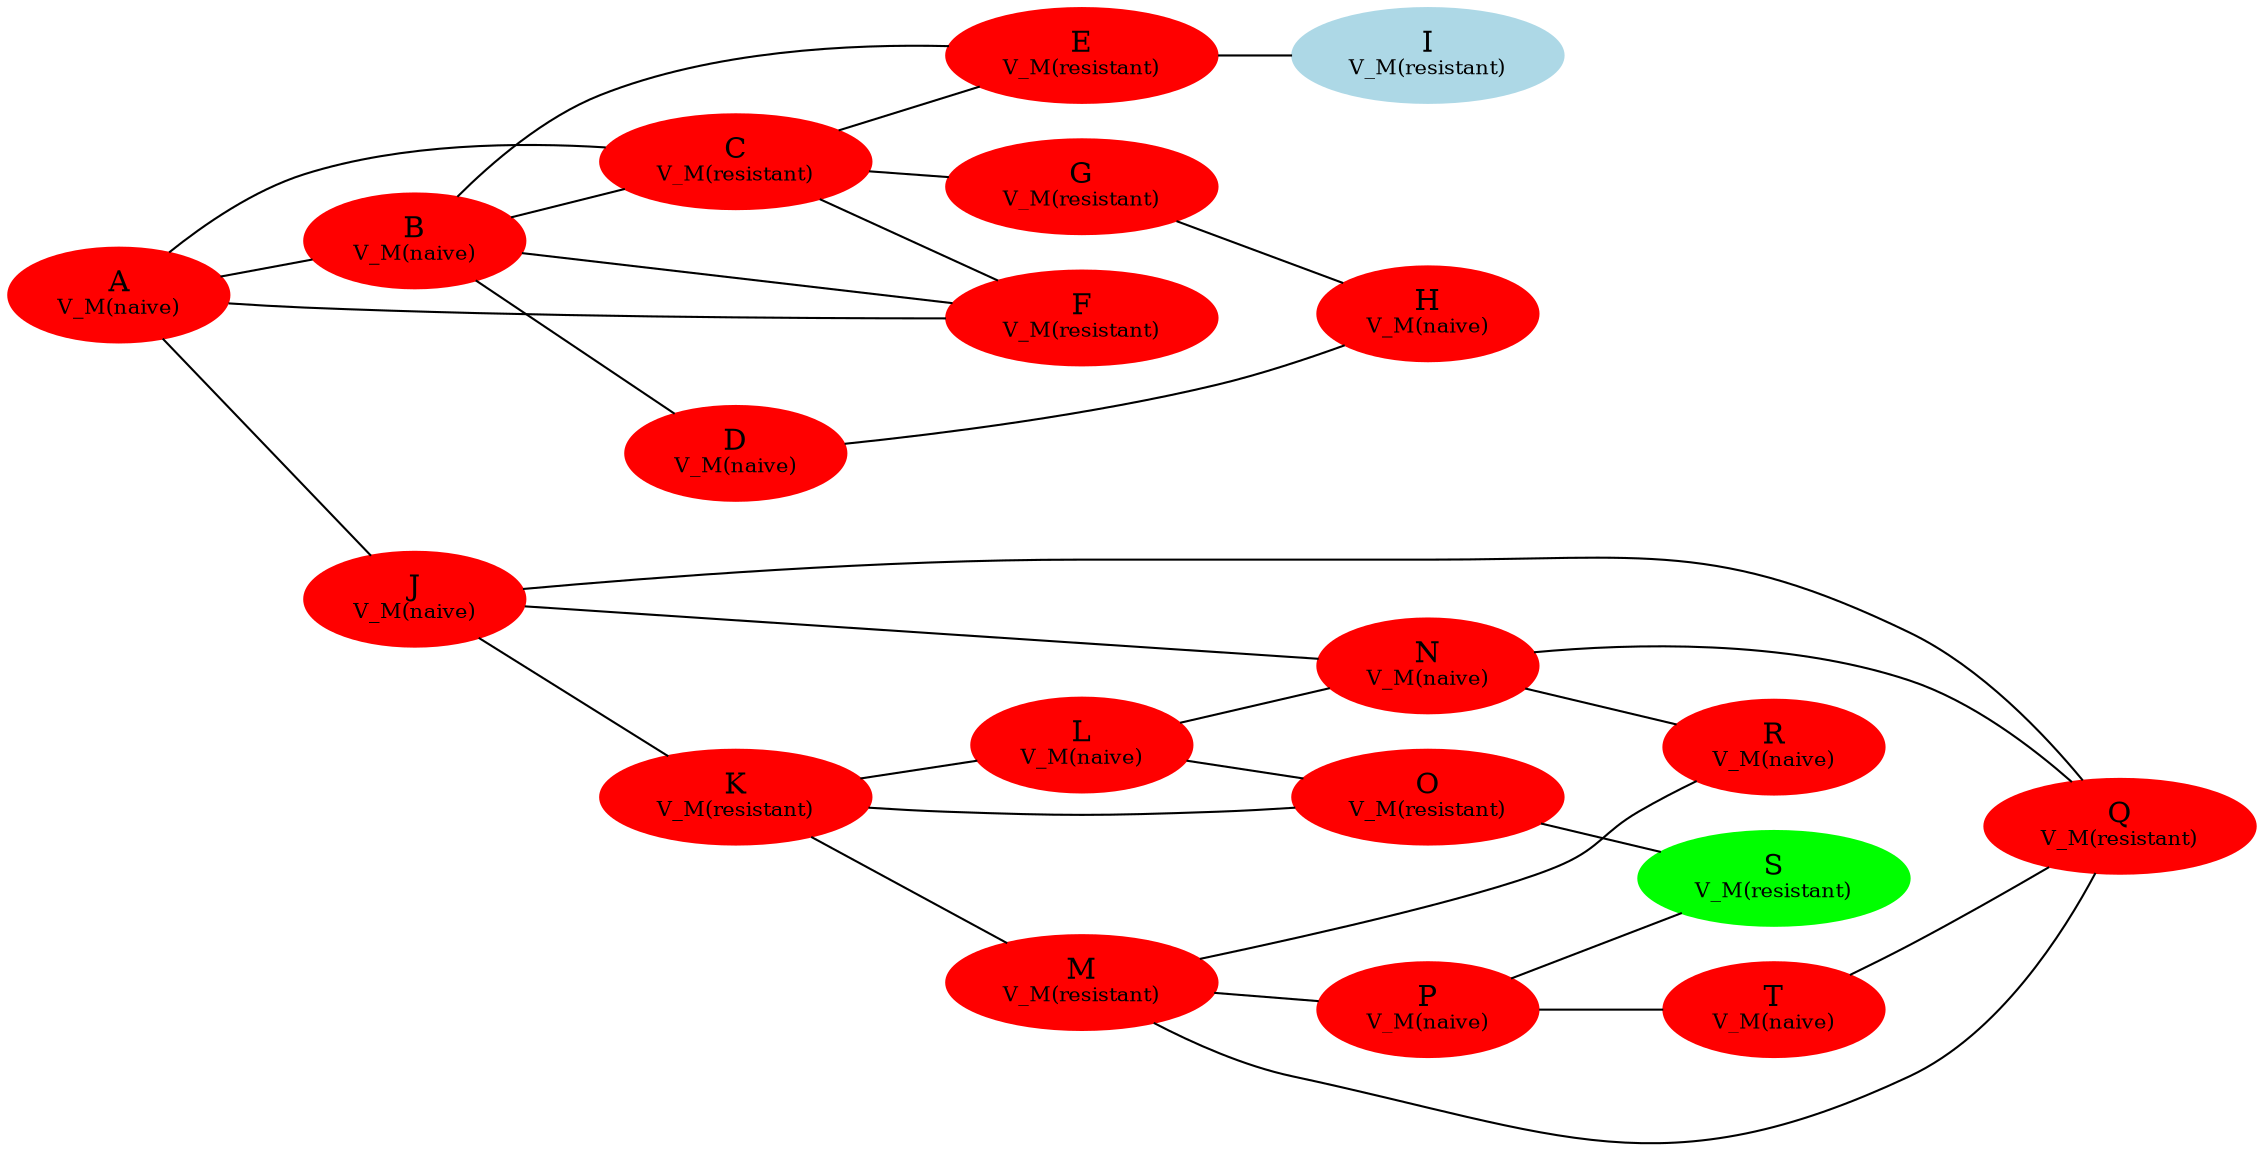 graph {
 rankdir=LR;
A[label=<A<BR /><FONT POINT-SIZE="10">V_M(naive)</FONT>>,style=filled, color=red];
B[label=<B<BR /><FONT POINT-SIZE="10">V_M(naive)</FONT>>,style=filled, color=red];
C[label=<C<BR /><FONT POINT-SIZE="10">V_M(resistant)</FONT>>,style=filled, color=red];
D[label=<D<BR /><FONT POINT-SIZE="10">V_M(naive)</FONT>>,style=filled, color=red];
E[label=<E<BR /><FONT POINT-SIZE="10">V_M(resistant)</FONT>>,style=filled, color=red];
F[label=<F<BR /><FONT POINT-SIZE="10">V_M(resistant)</FONT>>,style=filled, color=red];
G[label=<G<BR /><FONT POINT-SIZE="10">V_M(resistant)</FONT>>,style=filled, color=red];
H[label=<H<BR /><FONT POINT-SIZE="10">V_M(naive)</FONT>>,style=filled, color=red];
I[label=<I<BR /><FONT POINT-SIZE="10">V_M(resistant)</FONT>>,style=filled, color=lightblue];
J[label=<J<BR /><FONT POINT-SIZE="10">V_M(naive)</FONT>>,style=filled, color=red];
K[label=<K<BR /><FONT POINT-SIZE="10">V_M(resistant)</FONT>>,style=filled, color=red];
L[label=<L<BR /><FONT POINT-SIZE="10">V_M(naive)</FONT>>,style=filled, color=red];
M[label=<M<BR /><FONT POINT-SIZE="10">V_M(resistant)</FONT>>,style=filled, color=red];
N[label=<N<BR /><FONT POINT-SIZE="10">V_M(naive)</FONT>>,style=filled, color=red];
O[label=<O<BR /><FONT POINT-SIZE="10">V_M(resistant)</FONT>>,style=filled, color=red];
P[label=<P<BR /><FONT POINT-SIZE="10">V_M(naive)</FONT>>,style=filled, color=red];
Q[label=<Q<BR /><FONT POINT-SIZE="10">V_M(resistant)</FONT>>,style=filled, color=red];
R[label=<R<BR /><FONT POINT-SIZE="10">V_M(naive)</FONT>>,style=filled, color=red];
S[label=<S<BR /><FONT POINT-SIZE="10">V_M(resistant)</FONT>>,style=filled, color=green];
T[label=<T<BR /><FONT POINT-SIZE="10">V_M(naive)</FONT>>,style=filled, color=red];
A -- {{B C J F }}
B -- {{D E C F }}
C -- {{F G E }}
D -- {{H }}
E -- {{I }}
F -- {{}}
G -- {{H }}
H -- {{}}
I -- {{}}
J -- {{K Q N }}
K -- {{L M O }}
L -- {{N O }}
M -- {{P Q R }}
N -- {{R Q }}
O -- {{S }}
P -- {{T S }}
Q -- {{}}
R -- {{}}
S -- {{}}
T -- {{Q }}
}
